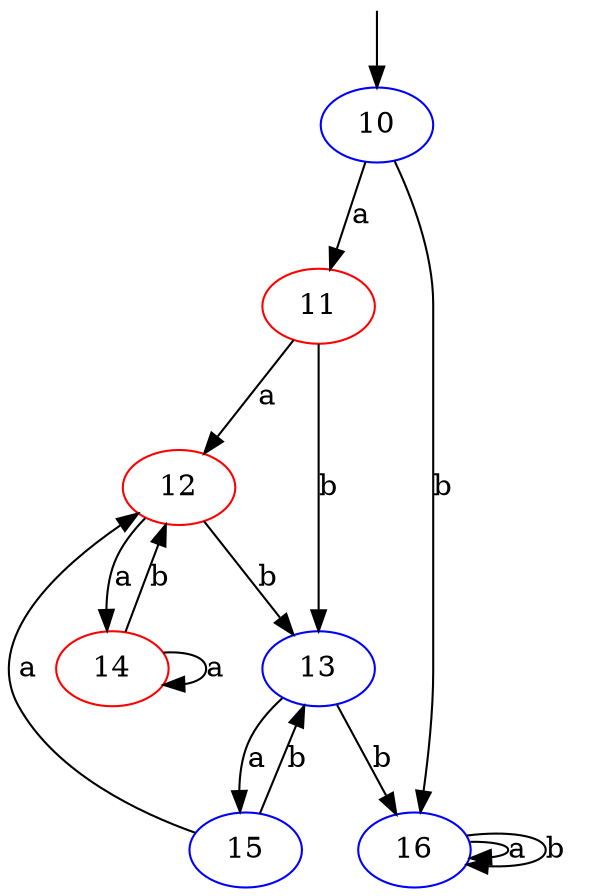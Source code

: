 digraph G{node [color=blue;];10;node [color=red;];11;node [color=red;];12;node [color=blue;];13;node [color=red;];14;node [color=blue;];15;node [color=blue;];16;node [shape=none;label="";height=0;width=0;];-1;-1->10;10->11[label="a";];10->16[label="b";];11->12[label="a";];11->13[label="b";];12->14[label="a";];12->13[label="b";];13->15[label="a";];13->16[label="b";];14->14[label="a";];14->12[label="b";];15->12[label="a";];15->13[label="b";];16->16[label="a";];16->16[label="b";];}
